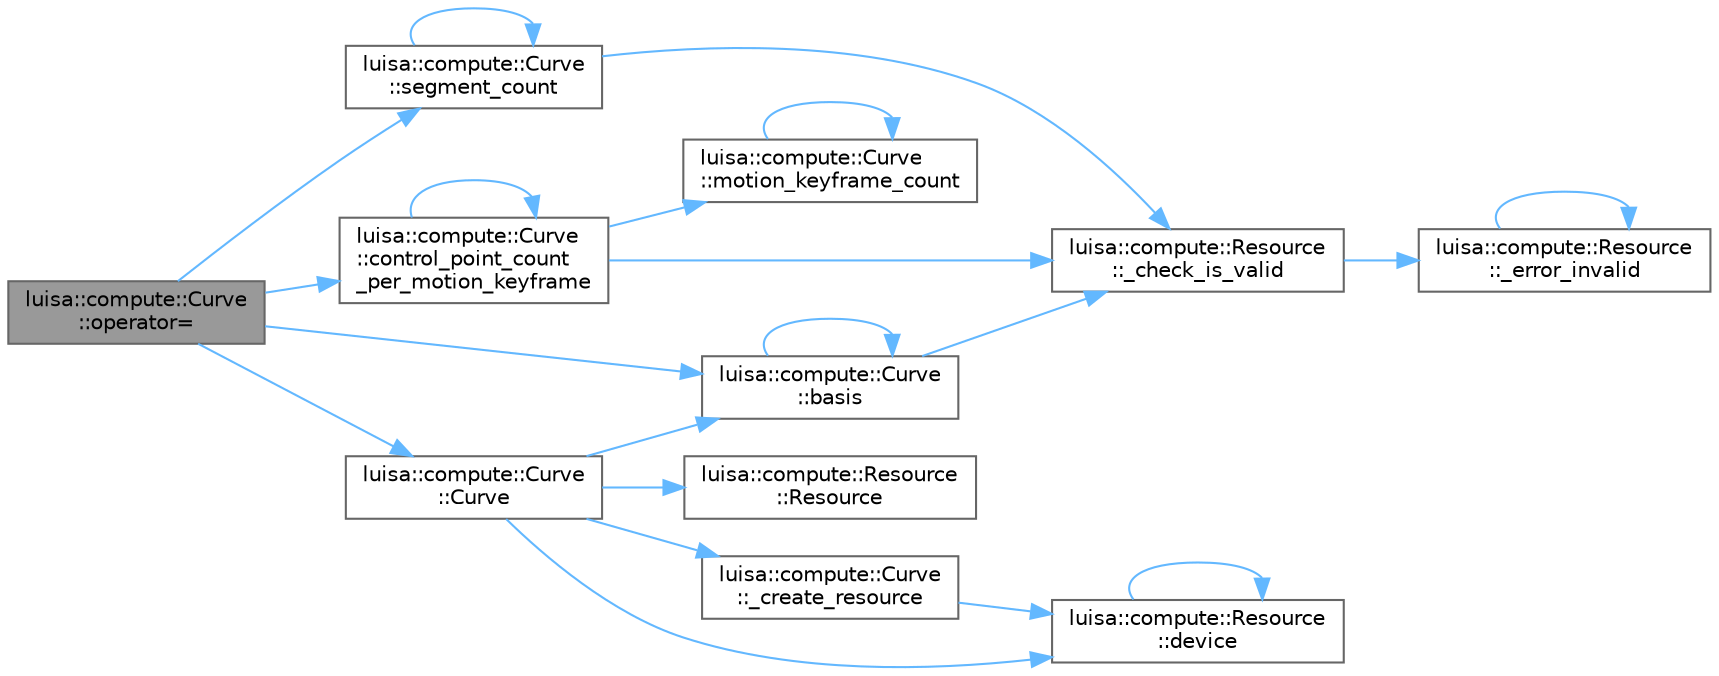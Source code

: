 digraph "luisa::compute::Curve::operator="
{
 // LATEX_PDF_SIZE
  bgcolor="transparent";
  edge [fontname=Helvetica,fontsize=10,labelfontname=Helvetica,labelfontsize=10];
  node [fontname=Helvetica,fontsize=10,shape=box,height=0.2,width=0.4];
  rankdir="LR";
  Node1 [id="Node000001",label="luisa::compute::Curve\l::operator=",height=0.2,width=0.4,color="gray40", fillcolor="grey60", style="filled", fontcolor="black",tooltip=" "];
  Node1 -> Node2 [id="edge21_Node000001_Node000002",color="steelblue1",style="solid",tooltip=" "];
  Node2 [id="Node000002",label="luisa::compute::Curve\l::basis",height=0.2,width=0.4,color="grey40", fillcolor="white", style="filled",URL="$classluisa_1_1compute_1_1_curve.html#a4e14e4d2567227f3fd65d1fc95e60fcf",tooltip=" "];
  Node2 -> Node3 [id="edge22_Node000002_Node000003",color="steelblue1",style="solid",tooltip=" "];
  Node3 [id="Node000003",label="luisa::compute::Resource\l::_check_is_valid",height=0.2,width=0.4,color="grey40", fillcolor="white", style="filled",URL="$classluisa_1_1compute_1_1_resource.html#acd4eeb601dbaa644497541380a30c9aa",tooltip=" "];
  Node3 -> Node4 [id="edge23_Node000003_Node000004",color="steelblue1",style="solid",tooltip=" "];
  Node4 [id="Node000004",label="luisa::compute::Resource\l::_error_invalid",height=0.2,width=0.4,color="grey40", fillcolor="white", style="filled",URL="$classluisa_1_1compute_1_1_resource.html#a98f3cf67e789cf526dce15ddbaf4b949",tooltip=" "];
  Node4 -> Node4 [id="edge24_Node000004_Node000004",color="steelblue1",style="solid",tooltip=" "];
  Node2 -> Node2 [id="edge25_Node000002_Node000002",color="steelblue1",style="solid",tooltip=" "];
  Node1 -> Node5 [id="edge26_Node000001_Node000005",color="steelblue1",style="solid",tooltip=" "];
  Node5 [id="Node000005",label="luisa::compute::Curve\l::control_point_count\l_per_motion_keyframe",height=0.2,width=0.4,color="grey40", fillcolor="white", style="filled",URL="$classluisa_1_1compute_1_1_curve.html#af1e68d2fcdd0565fcf47ec5acf07994b",tooltip=" "];
  Node5 -> Node3 [id="edge27_Node000005_Node000003",color="steelblue1",style="solid",tooltip=" "];
  Node5 -> Node5 [id="edge28_Node000005_Node000005",color="steelblue1",style="solid",tooltip=" "];
  Node5 -> Node6 [id="edge29_Node000005_Node000006",color="steelblue1",style="solid",tooltip=" "];
  Node6 [id="Node000006",label="luisa::compute::Curve\l::motion_keyframe_count",height=0.2,width=0.4,color="grey40", fillcolor="white", style="filled",URL="$classluisa_1_1compute_1_1_curve.html#a86817dbb76bb3ba98dee0e75c22d79cc",tooltip=" "];
  Node6 -> Node6 [id="edge30_Node000006_Node000006",color="steelblue1",style="solid",tooltip=" "];
  Node1 -> Node7 [id="edge31_Node000001_Node000007",color="steelblue1",style="solid",tooltip=" "];
  Node7 [id="Node000007",label="luisa::compute::Curve\l::Curve",height=0.2,width=0.4,color="grey40", fillcolor="white", style="filled",URL="$classluisa_1_1compute_1_1_curve.html#ad733c30a55c2d7d28d97e9938293f197",tooltip=" "];
  Node7 -> Node8 [id="edge32_Node000007_Node000008",color="steelblue1",style="solid",tooltip=" "];
  Node8 [id="Node000008",label="luisa::compute::Curve\l::_create_resource",height=0.2,width=0.4,color="grey40", fillcolor="white", style="filled",URL="$classluisa_1_1compute_1_1_curve.html#a8d71aa195815e40a81ba4bcf069b9cb4",tooltip=" "];
  Node8 -> Node9 [id="edge33_Node000008_Node000009",color="steelblue1",style="solid",tooltip=" "];
  Node9 [id="Node000009",label="luisa::compute::Resource\l::device",height=0.2,width=0.4,color="grey40", fillcolor="white", style="filled",URL="$classluisa_1_1compute_1_1_resource.html#a80d70cb175660af12e01637de33f32bc",tooltip=" "];
  Node9 -> Node9 [id="edge34_Node000009_Node000009",color="steelblue1",style="solid",tooltip=" "];
  Node7 -> Node2 [id="edge35_Node000007_Node000002",color="steelblue1",style="solid",tooltip=" "];
  Node7 -> Node9 [id="edge36_Node000007_Node000009",color="steelblue1",style="solid",tooltip=" "];
  Node7 -> Node10 [id="edge37_Node000007_Node000010",color="steelblue1",style="solid",tooltip=" "];
  Node10 [id="Node000010",label="luisa::compute::Resource\l::Resource",height=0.2,width=0.4,color="grey40", fillcolor="white", style="filled",URL="$classluisa_1_1compute_1_1_resource.html#ad04c9df5461ad463bc3bfa340590a61a",tooltip=" "];
  Node1 -> Node11 [id="edge38_Node000001_Node000011",color="steelblue1",style="solid",tooltip=" "];
  Node11 [id="Node000011",label="luisa::compute::Curve\l::segment_count",height=0.2,width=0.4,color="grey40", fillcolor="white", style="filled",URL="$classluisa_1_1compute_1_1_curve.html#a36da00ff07a1dd761ffbca437d7ef978",tooltip=" "];
  Node11 -> Node3 [id="edge39_Node000011_Node000003",color="steelblue1",style="solid",tooltip=" "];
  Node11 -> Node11 [id="edge40_Node000011_Node000011",color="steelblue1",style="solid",tooltip=" "];
}
